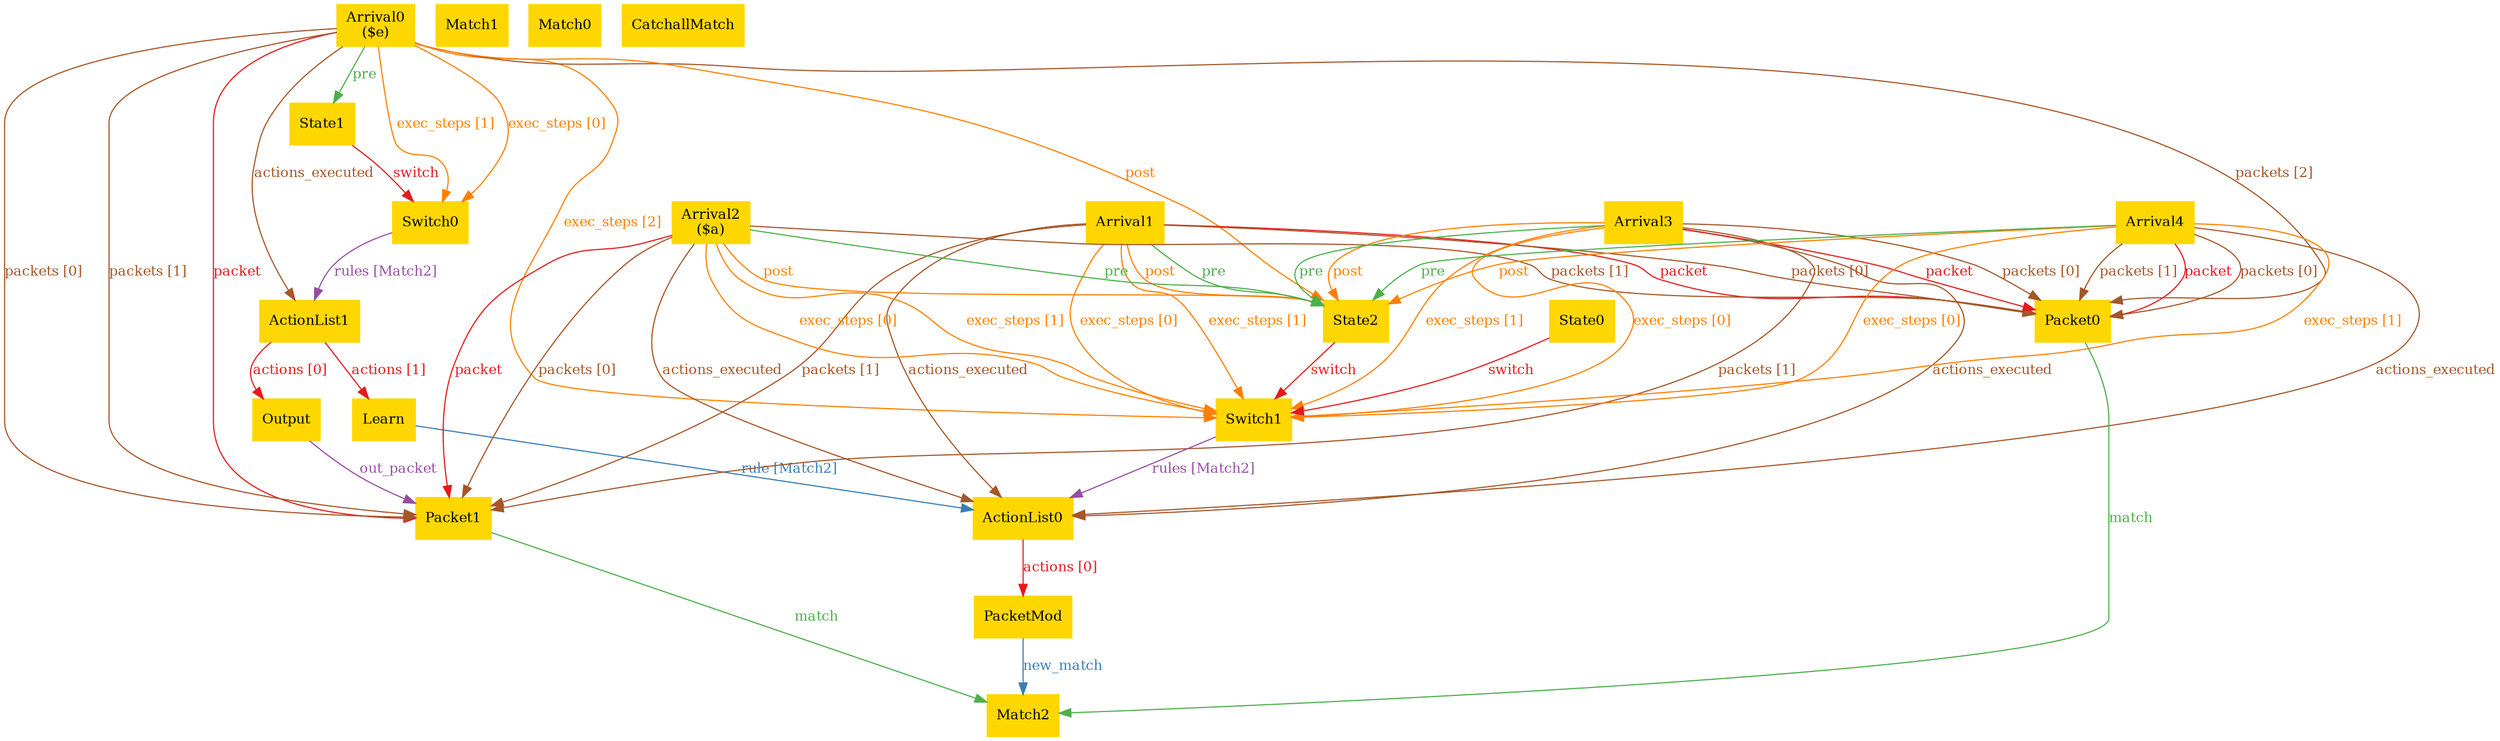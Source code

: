 digraph "graph" {
graph [fontsize=12]
node [fontsize=12]
edge [fontsize=12]
rankdir=TB;
"N5" -> "N4" [uuid = "<ActionList0, 0, PacketMod>", color = "#e41a1c", fontcolor = "#e41a1c", style = "solid", label = "actions [0]", dir = "forward", weight = "1"]
"N12" -> "N11" [uuid = "<ActionList1, 0, Output>", color = "#e41a1c", fontcolor = "#e41a1c", style = "solid", label = "actions [0]", dir = "forward", weight = "1"]
"N12" -> "N9" [uuid = "<ActionList1, 1, Learn>", color = "#e41a1c", fontcolor = "#e41a1c", style = "solid", label = "actions [1]", dir = "forward", weight = "1"]
"N17" -> "N12" [uuid = "<Arrival0, ActionList1>", color = "#a65628", fontcolor = "#a65628", style = "solid", label = "actions_executed", dir = "forward", weight = "1"]
"N20" -> "N5" [uuid = "<Arrival1, ActionList0>", color = "#a65628", fontcolor = "#a65628", style = "solid", label = "actions_executed", dir = "forward", weight = "1"]
"N16" -> "N5" [uuid = "<Arrival2, ActionList0>", color = "#a65628", fontcolor = "#a65628", style = "solid", label = "actions_executed", dir = "forward", weight = "1"]
"N19" -> "N5" [uuid = "<Arrival3, ActionList0>", color = "#a65628", fontcolor = "#a65628", style = "solid", label = "actions_executed", dir = "forward", weight = "1"]
"N18" -> "N5" [uuid = "<Arrival4, ActionList0>", color = "#a65628", fontcolor = "#a65628", style = "solid", label = "actions_executed", dir = "forward", weight = "1"]
"N17" -> "N13" [uuid = "<Arrival0, 0, Switch0>", color = "#ff7f00", fontcolor = "#ff7f00", style = "solid", label = "exec_steps [0]", dir = "forward", weight = "1"]
"N17" -> "N13" [uuid = "<Arrival0, 1, Switch0>", color = "#ff7f00", fontcolor = "#ff7f00", style = "solid", label = "exec_steps [1]", dir = "forward", weight = "1"]
"N17" -> "N6" [uuid = "<Arrival0, 2, Switch1>", color = "#ff7f00", fontcolor = "#ff7f00", style = "solid", label = "exec_steps [2]", dir = "forward", weight = "1"]
"N20" -> "N6" [uuid = "<Arrival1, 0, Switch1>", color = "#ff7f00", fontcolor = "#ff7f00", style = "solid", label = "exec_steps [0]", dir = "forward", weight = "1"]
"N20" -> "N6" [uuid = "<Arrival1, 1, Switch1>", color = "#ff7f00", fontcolor = "#ff7f00", style = "solid", label = "exec_steps [1]", dir = "forward", weight = "1"]
"N16" -> "N6" [uuid = "<Arrival2, 0, Switch1>", color = "#ff7f00", fontcolor = "#ff7f00", style = "solid", label = "exec_steps [0]", dir = "forward", weight = "1"]
"N16" -> "N6" [uuid = "<Arrival2, 1, Switch1>", color = "#ff7f00", fontcolor = "#ff7f00", style = "solid", label = "exec_steps [1]", dir = "forward", weight = "1"]
"N19" -> "N6" [uuid = "<Arrival3, 0, Switch1>", color = "#ff7f00", fontcolor = "#ff7f00", style = "solid", label = "exec_steps [0]", dir = "forward", weight = "1"]
"N19" -> "N6" [uuid = "<Arrival3, 1, Switch1>", color = "#ff7f00", fontcolor = "#ff7f00", style = "solid", label = "exec_steps [1]", dir = "forward", weight = "1"]
"N18" -> "N6" [uuid = "<Arrival4, 0, Switch1>", color = "#ff7f00", fontcolor = "#ff7f00", style = "solid", label = "exec_steps [0]", dir = "forward", weight = "1"]
"N18" -> "N6" [uuid = "<Arrival4, 1, Switch1>", color = "#ff7f00", fontcolor = "#ff7f00", style = "solid", label = "exec_steps [1]", dir = "forward", weight = "1"]
"N15" -> "N3" [uuid = "<Packet0, Match2>", color = "#4daf4a", fontcolor = "#4daf4a", style = "solid", label = "match", dir = "forward", weight = "1"]
"N10" -> "N3" [uuid = "<Packet1, Match2>", color = "#4daf4a", fontcolor = "#4daf4a", style = "solid", label = "match", dir = "forward", weight = "1"]
"N4" -> "N3" [uuid = "<PacketMod, Match2>", color = "#377eb8", fontcolor = "#377eb8", style = "solid", label = "new_match", dir = "forward", weight = "1"]
"N11" -> "N10" [uuid = "<Output, Packet1>", color = "#984ea3", fontcolor = "#984ea3", style = "solid", label = "out_packet", dir = "forward", weight = "1"]
"N17" -> "N10" [uuid = "<Arrival0, Packet1>", color = "#e41a1c", fontcolor = "#e41a1c", style = "solid", label = "packet", dir = "forward", weight = "1"]
"N20" -> "N15" [uuid = "<Arrival1, Packet0>", color = "#e41a1c", fontcolor = "#e41a1c", style = "solid", label = "packet", dir = "forward", weight = "1"]
"N16" -> "N10" [uuid = "<Arrival2, Packet1>", color = "#e41a1c", fontcolor = "#e41a1c", style = "solid", label = "packet", dir = "forward", weight = "1"]
"N19" -> "N15" [uuid = "<Arrival3, Packet0>", color = "#e41a1c", fontcolor = "#e41a1c", style = "solid", label = "packet", dir = "forward", weight = "1"]
"N18" -> "N15" [uuid = "<Arrival4, Packet0>", color = "#e41a1c", fontcolor = "#e41a1c", style = "solid", label = "packet", dir = "forward", weight = "1"]
"N17" -> "N10" [uuid = "<Arrival0, 0, Packet1>", color = "#a65628", fontcolor = "#a65628", style = "solid", label = "packets [0]", dir = "forward", weight = "1"]
"N17" -> "N10" [uuid = "<Arrival0, 1, Packet1>", color = "#a65628", fontcolor = "#a65628", style = "solid", label = "packets [1]", dir = "forward", weight = "1"]
"N17" -> "N15" [uuid = "<Arrival0, 2, Packet0>", color = "#a65628", fontcolor = "#a65628", style = "solid", label = "packets [2]", dir = "forward", weight = "1"]
"N20" -> "N15" [uuid = "<Arrival1, 0, Packet0>", color = "#a65628", fontcolor = "#a65628", style = "solid", label = "packets [0]", dir = "forward", weight = "1"]
"N20" -> "N10" [uuid = "<Arrival1, 1, Packet1>", color = "#a65628", fontcolor = "#a65628", style = "solid", label = "packets [1]", dir = "forward", weight = "1"]
"N16" -> "N10" [uuid = "<Arrival2, 0, Packet1>", color = "#a65628", fontcolor = "#a65628", style = "solid", label = "packets [0]", dir = "forward", weight = "1"]
"N16" -> "N15" [uuid = "<Arrival2, 1, Packet0>", color = "#a65628", fontcolor = "#a65628", style = "solid", label = "packets [1]", dir = "forward", weight = "1"]
"N19" -> "N15" [uuid = "<Arrival3, 0, Packet0>", color = "#a65628", fontcolor = "#a65628", style = "solid", label = "packets [0]", dir = "forward", weight = "1"]
"N19" -> "N10" [uuid = "<Arrival3, 1, Packet1>", color = "#a65628", fontcolor = "#a65628", style = "solid", label = "packets [1]", dir = "forward", weight = "1"]
"N18" -> "N15" [uuid = "<Arrival4, 0, Packet0>", color = "#a65628", fontcolor = "#a65628", style = "solid", label = "packets [0]", dir = "forward", weight = "1"]
"N18" -> "N15" [uuid = "<Arrival4, 1, Packet0>", color = "#a65628", fontcolor = "#a65628", style = "solid", label = "packets [1]", dir = "forward", weight = "1"]
"N17" -> "N7" [uuid = "<Arrival0, State2>", color = "#ff7f00", fontcolor = "#ff7f00", style = "solid", label = "post", dir = "forward", weight = "1"]
"N20" -> "N7" [uuid = "<Arrival1, State2>", color = "#ff7f00", fontcolor = "#ff7f00", style = "solid", label = "post", dir = "forward", weight = "1"]
"N16" -> "N7" [uuid = "<Arrival2, State2>", color = "#ff7f00", fontcolor = "#ff7f00", style = "solid", label = "post", dir = "forward", weight = "1"]
"N19" -> "N7" [uuid = "<Arrival3, State2>", color = "#ff7f00", fontcolor = "#ff7f00", style = "solid", label = "post", dir = "forward", weight = "1"]
"N18" -> "N7" [uuid = "<Arrival4, State2>", color = "#ff7f00", fontcolor = "#ff7f00", style = "solid", label = "post", dir = "forward", weight = "1"]
"N17" -> "N14" [uuid = "<Arrival0, State1>", color = "#4daf4a", fontcolor = "#4daf4a", style = "solid", label = "pre", dir = "forward", weight = "1"]
"N20" -> "N7" [uuid = "<Arrival1, State2>", color = "#4daf4a", fontcolor = "#4daf4a", style = "solid", label = "pre", dir = "forward", weight = "1"]
"N16" -> "N7" [uuid = "<Arrival2, State2>", color = "#4daf4a", fontcolor = "#4daf4a", style = "solid", label = "pre", dir = "forward", weight = "1"]
"N19" -> "N7" [uuid = "<Arrival3, State2>", color = "#4daf4a", fontcolor = "#4daf4a", style = "solid", label = "pre", dir = "forward", weight = "1"]
"N18" -> "N7" [uuid = "<Arrival4, State2>", color = "#4daf4a", fontcolor = "#4daf4a", style = "solid", label = "pre", dir = "forward", weight = "1"]
"N9" -> "N5" [uuid = "<Learn, Match2, ActionList0>", color = "#377eb8", fontcolor = "#377eb8", style = "solid", label = "rule [Match2]", dir = "forward", weight = "1"]
"N13" -> "N12" [uuid = "<Switch0, Match2, ActionList1>", color = "#984ea3", fontcolor = "#984ea3", style = "solid", label = "rules [Match2]", dir = "forward", weight = "1"]
"N6" -> "N5" [uuid = "<Switch1, Match2, ActionList0>", color = "#984ea3", fontcolor = "#984ea3", style = "solid", label = "rules [Match2]", dir = "forward", weight = "1"]
"N8" -> "N6" [uuid = "<State0, Switch1>", color = "#e41a1c", fontcolor = "#e41a1c", style = "solid", label = "switch", dir = "forward", weight = "1"]
"N14" -> "N13" [uuid = "<State1, Switch0>", color = "#e41a1c", fontcolor = "#e41a1c", style = "solid", label = "switch", dir = "forward", weight = "1"]
"N7" -> "N6" [uuid = "<State2, Switch1>", color = "#e41a1c", fontcolor = "#e41a1c", style = "solid", label = "switch", dir = "forward", weight = "1"]
"N0" [uuid="Match1", label="Match1", color="#ffd700", fontcolor = "#000000", shape = "box", style = "filled, solid"]
"N1" [uuid="Match0", label="Match0", color="#ffd700", fontcolor = "#000000", shape = "box", style = "filled, solid"]
"N2" [uuid="CatchallMatch", label="CatchallMatch", color="#ffd700", fontcolor = "#000000", shape = "box", style = "filled, solid"]
"N3" [uuid="Match2", label="Match2", color="#ffd700", fontcolor = "#000000", shape = "box", style = "filled, solid"]
"N4" [uuid="PacketMod", label="PacketMod", color="#ffd700", fontcolor = "#000000", shape = "box", style = "filled, solid"]
"N5" [uuid="ActionList0", label="ActionList0", color="#ffd700", fontcolor = "#000000", shape = "box", style = "filled, solid"]
"N6" [uuid="Switch1", label="Switch1", color="#ffd700", fontcolor = "#000000", shape = "box", style = "filled, solid"]
"N7" [uuid="State2", label="State2", color="#ffd700", fontcolor = "#000000", shape = "box", style = "filled, solid"]
"N8" [uuid="State0", label="State0", color="#ffd700", fontcolor = "#000000", shape = "box", style = "filled, solid"]
"N9" [uuid="Learn", label="Learn", color="#ffd700", fontcolor = "#000000", shape = "box", style = "filled, solid"]
"N10" [uuid="Packet1", label="Packet1", color="#ffd700", fontcolor = "#000000", shape = "box", style = "filled, solid"]
"N11" [uuid="Output", label="Output", color="#ffd700", fontcolor = "#000000", shape = "box", style = "filled, solid"]
"N12" [uuid="ActionList1", label="ActionList1", color="#ffd700", fontcolor = "#000000", shape = "box", style = "filled, solid"]
"N13" [uuid="Switch0", label="Switch0", color="#ffd700", fontcolor = "#000000", shape = "box", style = "filled, solid"]
"N14" [uuid="State1", label="State1", color="#ffd700", fontcolor = "#000000", shape = "box", style = "filled, solid"]
"N15" [uuid="Packet0", label="Packet0", color="#ffd700", fontcolor = "#000000", shape = "box", style = "filled, solid"]
"N16" [uuid="Arrival2", label="Arrival2\n($a)", color="#ffd700", fontcolor = "#000000", shape = "box", style = "filled, solid"]
"N17" [uuid="Arrival0", label="Arrival0\n($e)", color="#ffd700", fontcolor = "#000000", shape = "box", style = "filled, solid"]
"N18" [uuid="Arrival4", label="Arrival4", color="#ffd700", fontcolor = "#000000", shape = "box", style = "filled, solid"]
"N19" [uuid="Arrival3", label="Arrival3", color="#ffd700", fontcolor = "#000000", shape = "box", style = "filled, solid"]
"N20" [uuid="Arrival1", label="Arrival1", color="#ffd700", fontcolor = "#000000", shape = "box", style = "filled, solid"]
}
